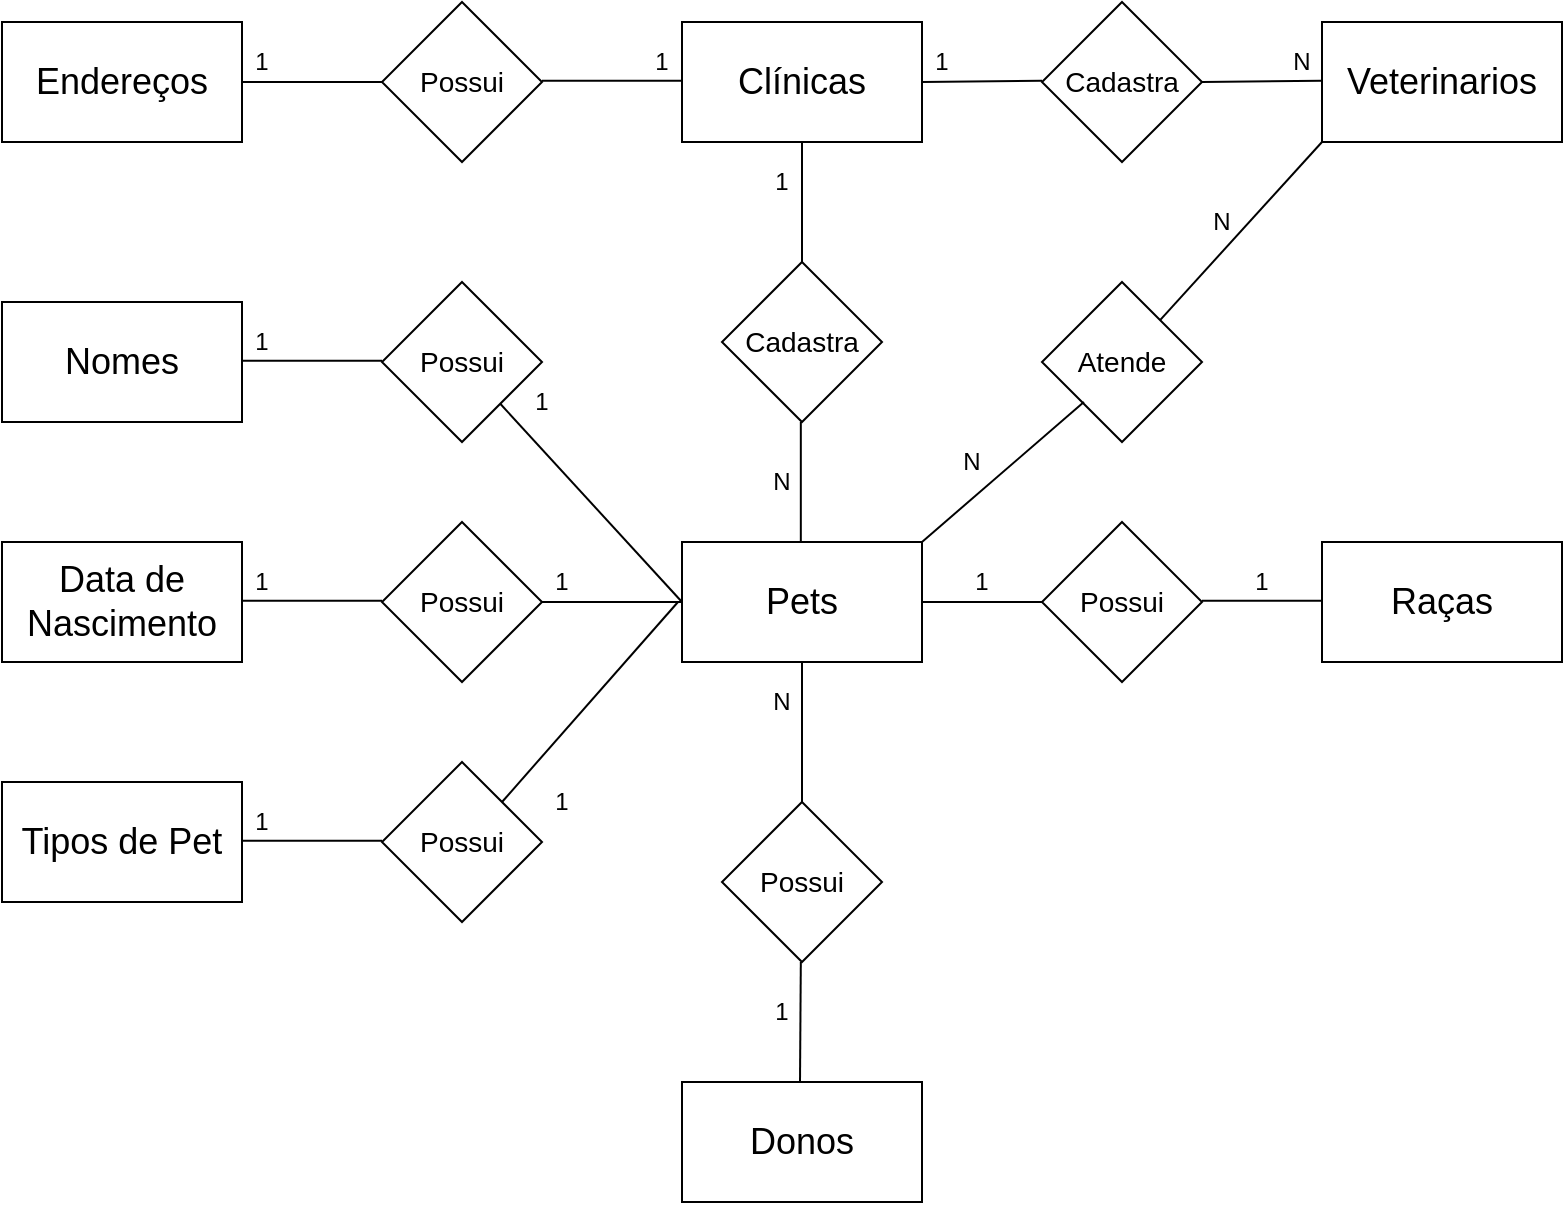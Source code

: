 <mxfile version="14.4.2" type="onedrive"><diagram id="TQXVSE9QMZnhB0lhOWLf" name="Page-1"><mxGraphModel dx="1108" dy="482" grid="1" gridSize="10" guides="1" tooltips="1" connect="1" arrows="1" fold="1" page="1" pageScale="1" pageWidth="827" pageHeight="1169" math="0" shadow="0"><root><mxCell id="0"/><mxCell id="1" parent="0"/><mxCell id="WzANFAvKEkFv9Wj-OllD-1" value="&lt;font style=&quot;font-size: 18px&quot;&gt;Endereços&lt;/font&gt;" style="rounded=0;whiteSpace=wrap;html=1;" vertex="1" parent="1"><mxGeometry x="40" y="80" width="120" height="60" as="geometry"/></mxCell><mxCell id="WzANFAvKEkFv9Wj-OllD-2" value="&lt;font style=&quot;font-size: 18px&quot;&gt;Nomes&lt;/font&gt;" style="rounded=0;whiteSpace=wrap;html=1;" vertex="1" parent="1"><mxGeometry x="40" y="220" width="120" height="60" as="geometry"/></mxCell><mxCell id="WzANFAvKEkFv9Wj-OllD-3" value="&lt;font style=&quot;font-size: 18px&quot;&gt;Data de Nascimento&lt;/font&gt;" style="rounded=0;whiteSpace=wrap;html=1;" vertex="1" parent="1"><mxGeometry x="40" y="340" width="120" height="60" as="geometry"/></mxCell><mxCell id="WzANFAvKEkFv9Wj-OllD-4" value="&lt;font style=&quot;font-size: 18px&quot;&gt;Tipos de Pet&lt;/font&gt;" style="rounded=0;whiteSpace=wrap;html=1;" vertex="1" parent="1"><mxGeometry x="40" y="460" width="120" height="60" as="geometry"/></mxCell><mxCell id="WzANFAvKEkFv9Wj-OllD-5" value="&lt;font style=&quot;font-size: 14px&quot;&gt;Possui&lt;/font&gt;" style="rhombus;whiteSpace=wrap;html=1;" vertex="1" parent="1"><mxGeometry x="400" y="470" width="80" height="80" as="geometry"/></mxCell><mxCell id="WzANFAvKEkFv9Wj-OllD-7" value="&lt;font style=&quot;font-size: 14px&quot;&gt;Possui&lt;/font&gt;" style="rhombus;whiteSpace=wrap;html=1;" vertex="1" parent="1"><mxGeometry x="230" y="450" width="80" height="80" as="geometry"/></mxCell><mxCell id="WzANFAvKEkFv9Wj-OllD-8" value="&lt;font style=&quot;font-size: 14px&quot;&gt;Possui&lt;/font&gt;" style="rhombus;whiteSpace=wrap;html=1;" vertex="1" parent="1"><mxGeometry x="230" y="330" width="80" height="80" as="geometry"/></mxCell><mxCell id="WzANFAvKEkFv9Wj-OllD-9" value="&lt;font style=&quot;font-size: 14px&quot;&gt;Possui&lt;/font&gt;" style="rhombus;whiteSpace=wrap;html=1;" vertex="1" parent="1"><mxGeometry x="230" y="210" width="80" height="80" as="geometry"/></mxCell><mxCell id="WzANFAvKEkFv9Wj-OllD-10" value="&lt;font style=&quot;font-size: 14px&quot;&gt;Possui&lt;/font&gt;" style="rhombus;whiteSpace=wrap;html=1;" vertex="1" parent="1"><mxGeometry x="230" y="70" width="80" height="80" as="geometry"/></mxCell><mxCell id="WzANFAvKEkFv9Wj-OllD-12" value="&lt;font style=&quot;font-size: 18px&quot;&gt;Clínicas&lt;/font&gt;" style="rounded=0;whiteSpace=wrap;html=1;" vertex="1" parent="1"><mxGeometry x="380" y="80" width="120" height="60" as="geometry"/></mxCell><mxCell id="WzANFAvKEkFv9Wj-OllD-13" value="&lt;font style=&quot;font-size: 18px&quot;&gt;Pets&lt;/font&gt;" style="rounded=0;whiteSpace=wrap;html=1;" vertex="1" parent="1"><mxGeometry x="380" y="340" width="120" height="60" as="geometry"/></mxCell><mxCell id="WzANFAvKEkFv9Wj-OllD-16" value="&lt;font style=&quot;font-size: 14px&quot;&gt;Cadastra&lt;/font&gt;" style="rhombus;whiteSpace=wrap;html=1;" vertex="1" parent="1"><mxGeometry x="400" y="200" width="80" height="80" as="geometry"/></mxCell><mxCell id="WzANFAvKEkFv9Wj-OllD-17" value="&lt;font style=&quot;font-size: 14px&quot;&gt;Cadastra&lt;/font&gt;" style="rhombus;whiteSpace=wrap;html=1;" vertex="1" parent="1"><mxGeometry x="560" y="70" width="80" height="80" as="geometry"/></mxCell><mxCell id="WzANFAvKEkFv9Wj-OllD-18" value="&lt;font style=&quot;font-size: 18px&quot;&gt;Veterinarios&lt;/font&gt;" style="rounded=0;whiteSpace=wrap;html=1;" vertex="1" parent="1"><mxGeometry x="700" y="80" width="120" height="60" as="geometry"/></mxCell><mxCell id="WzANFAvKEkFv9Wj-OllD-19" value="&lt;font style=&quot;font-size: 14px&quot;&gt;Possui&lt;/font&gt;" style="rhombus;whiteSpace=wrap;html=1;" vertex="1" parent="1"><mxGeometry x="560" y="330" width="80" height="80" as="geometry"/></mxCell><mxCell id="WzANFAvKEkFv9Wj-OllD-20" value="&lt;font style=&quot;font-size: 18px&quot;&gt;Raças&lt;/font&gt;" style="rounded=0;whiteSpace=wrap;html=1;" vertex="1" parent="1"><mxGeometry x="700" y="340" width="120" height="60" as="geometry"/></mxCell><mxCell id="WzANFAvKEkFv9Wj-OllD-21" value="&lt;font style=&quot;font-size: 14px&quot;&gt;Atende&lt;/font&gt;" style="rhombus;whiteSpace=wrap;html=1;" vertex="1" parent="1"><mxGeometry x="560" y="210" width="80" height="80" as="geometry"/></mxCell><mxCell id="WzANFAvKEkFv9Wj-OllD-23" value="&lt;font style=&quot;font-size: 18px&quot;&gt;Donos&lt;/font&gt;" style="rounded=0;whiteSpace=wrap;html=1;" vertex="1" parent="1"><mxGeometry x="380" y="610" width="120" height="60" as="geometry"/></mxCell><mxCell id="WzANFAvKEkFv9Wj-OllD-24" value="" style="endArrow=none;html=1;entryX=0.5;entryY=1;entryDx=0;entryDy=0;exitX=0.5;exitY=0;exitDx=0;exitDy=0;" edge="1" parent="1" source="WzANFAvKEkFv9Wj-OllD-5" target="WzANFAvKEkFv9Wj-OllD-13"><mxGeometry width="50" height="50" relative="1" as="geometry"><mxPoint x="380" y="470" as="sourcePoint"/><mxPoint x="430" y="420" as="targetPoint"/></mxGeometry></mxCell><mxCell id="WzANFAvKEkFv9Wj-OllD-25" value="" style="endArrow=none;html=1;entryX=0.5;entryY=1;entryDx=0;entryDy=0;" edge="1" parent="1"><mxGeometry width="50" height="50" relative="1" as="geometry"><mxPoint x="439" y="610" as="sourcePoint"/><mxPoint x="439.41" y="550" as="targetPoint"/></mxGeometry></mxCell><mxCell id="WzANFAvKEkFv9Wj-OllD-26" value="" style="endArrow=none;html=1;" edge="1" parent="1" source="WzANFAvKEkFv9Wj-OllD-8"><mxGeometry width="50" height="50" relative="1" as="geometry"><mxPoint x="330" y="420" as="sourcePoint"/><mxPoint x="380" y="370" as="targetPoint"/></mxGeometry></mxCell><mxCell id="WzANFAvKEkFv9Wj-OllD-27" value="" style="endArrow=none;html=1;" edge="1" parent="1"><mxGeometry width="50" height="50" relative="1" as="geometry"><mxPoint x="160.0" y="369.41" as="sourcePoint"/><mxPoint x="230.0" y="369.41" as="targetPoint"/></mxGeometry></mxCell><mxCell id="WzANFAvKEkFv9Wj-OllD-28" value="" style="endArrow=none;html=1;" edge="1" parent="1"><mxGeometry width="50" height="50" relative="1" as="geometry"><mxPoint x="160.0" y="249.41" as="sourcePoint"/><mxPoint x="230.0" y="249.41" as="targetPoint"/></mxGeometry></mxCell><mxCell id="WzANFAvKEkFv9Wj-OllD-29" value="" style="endArrow=none;html=1;" edge="1" parent="1"><mxGeometry width="50" height="50" relative="1" as="geometry"><mxPoint x="160.0" y="489.41" as="sourcePoint"/><mxPoint x="230.0" y="489.41" as="targetPoint"/></mxGeometry></mxCell><mxCell id="WzANFAvKEkFv9Wj-OllD-30" value="" style="endArrow=none;html=1;" edge="1" parent="1" source="WzANFAvKEkFv9Wj-OllD-9"><mxGeometry width="50" height="50" relative="1" as="geometry"><mxPoint x="310.0" y="249.41" as="sourcePoint"/><mxPoint x="380" y="370" as="targetPoint"/></mxGeometry></mxCell><mxCell id="WzANFAvKEkFv9Wj-OllD-31" value="" style="endArrow=none;html=1;" edge="1" parent="1"><mxGeometry width="50" height="50" relative="1" as="geometry"><mxPoint x="378" y="370" as="sourcePoint"/><mxPoint x="290" y="470" as="targetPoint"/></mxGeometry></mxCell><mxCell id="WzANFAvKEkFv9Wj-OllD-32" value="" style="endArrow=none;html=1;exitX=0.25;exitY=1;exitDx=0;exitDy=0;" edge="1" parent="1" source="WzANFAvKEkFv9Wj-OllD-45"><mxGeometry width="50" height="50" relative="1" as="geometry"><mxPoint x="180" y="160" as="sourcePoint"/><mxPoint x="230" y="110" as="targetPoint"/></mxGeometry></mxCell><mxCell id="WzANFAvKEkFv9Wj-OllD-33" value="" style="endArrow=none;html=1;exitX=1;exitY=0.5;exitDx=0;exitDy=0;" edge="1" parent="1" source="WzANFAvKEkFv9Wj-OllD-12"><mxGeometry width="50" height="50" relative="1" as="geometry"><mxPoint x="510" y="120" as="sourcePoint"/><mxPoint x="560.0" y="109.41" as="targetPoint"/></mxGeometry></mxCell><mxCell id="WzANFAvKEkFv9Wj-OllD-34" value="" style="endArrow=none;html=1;exitX=1;exitY=0.5;exitDx=0;exitDy=0;" edge="1" parent="1"><mxGeometry width="50" height="50" relative="1" as="geometry"><mxPoint x="310.0" y="109.41" as="sourcePoint"/><mxPoint x="380.0" y="109.41" as="targetPoint"/></mxGeometry></mxCell><mxCell id="WzANFAvKEkFv9Wj-OllD-35" value="" style="endArrow=none;html=1;exitX=1;exitY=0.5;exitDx=0;exitDy=0;" edge="1" parent="1"><mxGeometry width="50" height="50" relative="1" as="geometry"><mxPoint x="640" y="110.0" as="sourcePoint"/><mxPoint x="700" y="109.41" as="targetPoint"/></mxGeometry></mxCell><mxCell id="WzANFAvKEkFv9Wj-OllD-36" value="" style="endArrow=none;html=1;entryX=0.5;entryY=1;entryDx=0;entryDy=0;exitX=0.5;exitY=0;exitDx=0;exitDy=0;" edge="1" parent="1" source="WzANFAvKEkFv9Wj-OllD-16" target="WzANFAvKEkFv9Wj-OllD-12"><mxGeometry width="50" height="50" relative="1" as="geometry"><mxPoint x="410" y="320" as="sourcePoint"/><mxPoint x="460" y="270" as="targetPoint"/></mxGeometry></mxCell><mxCell id="WzANFAvKEkFv9Wj-OllD-37" value="" style="endArrow=none;html=1;entryX=0.5;entryY=1;entryDx=0;entryDy=0;exitX=0.5;exitY=0;exitDx=0;exitDy=0;" edge="1" parent="1"><mxGeometry width="50" height="50" relative="1" as="geometry"><mxPoint x="439.41" y="340.0" as="sourcePoint"/><mxPoint x="439.41" y="280.0" as="targetPoint"/></mxGeometry></mxCell><mxCell id="WzANFAvKEkFv9Wj-OllD-38" value="" style="endArrow=none;html=1;exitX=1;exitY=0.5;exitDx=0;exitDy=0;" edge="1" parent="1" source="WzANFAvKEkFv9Wj-OllD-13"><mxGeometry width="50" height="50" relative="1" as="geometry"><mxPoint x="510" y="420" as="sourcePoint"/><mxPoint x="560" y="370" as="targetPoint"/></mxGeometry></mxCell><mxCell id="WzANFAvKEkFv9Wj-OllD-39" value="" style="endArrow=none;html=1;exitX=1;exitY=0.5;exitDx=0;exitDy=0;" edge="1" parent="1"><mxGeometry width="50" height="50" relative="1" as="geometry"><mxPoint x="640" y="369.41" as="sourcePoint"/><mxPoint x="700" y="369.41" as="targetPoint"/></mxGeometry></mxCell><mxCell id="WzANFAvKEkFv9Wj-OllD-40" value="" style="endArrow=none;html=1;" edge="1" parent="1" source="WzANFAvKEkFv9Wj-OllD-21"><mxGeometry width="50" height="50" relative="1" as="geometry"><mxPoint x="650" y="190" as="sourcePoint"/><mxPoint x="700" y="140" as="targetPoint"/></mxGeometry></mxCell><mxCell id="WzANFAvKEkFv9Wj-OllD-41" value="" style="endArrow=none;html=1;exitX=1;exitY=0;exitDx=0;exitDy=0;" edge="1" parent="1" source="WzANFAvKEkFv9Wj-OllD-13"><mxGeometry width="50" height="50" relative="1" as="geometry"><mxPoint x="499.998" y="359.048" as="sourcePoint"/><mxPoint x="580.95" y="270.0" as="targetPoint"/></mxGeometry></mxCell><mxCell id="WzANFAvKEkFv9Wj-OllD-48" value="1" style="text;html=1;strokeColor=none;fillColor=none;align=center;verticalAlign=middle;whiteSpace=wrap;rounded=0;" vertex="1" parent="1"><mxGeometry x="350" y="90" width="40" height="20" as="geometry"/></mxCell><mxCell id="WzANFAvKEkFv9Wj-OllD-49" value="1" style="text;html=1;strokeColor=none;fillColor=none;align=center;verticalAlign=middle;whiteSpace=wrap;rounded=0;" vertex="1" parent="1"><mxGeometry x="150" y="230" width="40" height="20" as="geometry"/></mxCell><mxCell id="WzANFAvKEkFv9Wj-OllD-45" value="1" style="text;html=1;strokeColor=none;fillColor=none;align=center;verticalAlign=middle;whiteSpace=wrap;rounded=0;" vertex="1" parent="1"><mxGeometry x="150" y="90" width="40" height="20" as="geometry"/></mxCell><mxCell id="WzANFAvKEkFv9Wj-OllD-54" value="" style="endArrow=none;html=1;exitX=1;exitY=0.5;exitDx=0;exitDy=0;" edge="1" parent="1" source="WzANFAvKEkFv9Wj-OllD-1" target="WzANFAvKEkFv9Wj-OllD-45"><mxGeometry width="50" height="50" relative="1" as="geometry"><mxPoint x="160" y="110" as="sourcePoint"/><mxPoint x="230" y="110" as="targetPoint"/></mxGeometry></mxCell><mxCell id="WzANFAvKEkFv9Wj-OllD-55" value="1" style="text;html=1;strokeColor=none;fillColor=none;align=center;verticalAlign=middle;whiteSpace=wrap;rounded=0;" vertex="1" parent="1"><mxGeometry x="150" y="470" width="40" height="20" as="geometry"/></mxCell><mxCell id="WzANFAvKEkFv9Wj-OllD-56" value="1" style="text;html=1;strokeColor=none;fillColor=none;align=center;verticalAlign=middle;whiteSpace=wrap;rounded=0;" vertex="1" parent="1"><mxGeometry x="150" y="350" width="40" height="20" as="geometry"/></mxCell><mxCell id="WzANFAvKEkFv9Wj-OllD-57" value="1" style="text;html=1;strokeColor=none;fillColor=none;align=center;verticalAlign=middle;whiteSpace=wrap;rounded=0;" vertex="1" parent="1"><mxGeometry x="300" y="350" width="40" height="20" as="geometry"/></mxCell><mxCell id="WzANFAvKEkFv9Wj-OllD-58" value="1" style="text;html=1;strokeColor=none;fillColor=none;align=center;verticalAlign=middle;whiteSpace=wrap;rounded=0;" vertex="1" parent="1"><mxGeometry x="290" y="260" width="40" height="20" as="geometry"/></mxCell><mxCell id="WzANFAvKEkFv9Wj-OllD-59" value="1" style="text;html=1;strokeColor=none;fillColor=none;align=center;verticalAlign=middle;whiteSpace=wrap;rounded=0;" vertex="1" parent="1"><mxGeometry x="410" y="150" width="40" height="20" as="geometry"/></mxCell><mxCell id="WzANFAvKEkFv9Wj-OllD-60" value="1" style="text;html=1;strokeColor=none;fillColor=none;align=center;verticalAlign=middle;whiteSpace=wrap;rounded=0;" vertex="1" parent="1"><mxGeometry x="300" y="460" width="40" height="20" as="geometry"/></mxCell><mxCell id="WzANFAvKEkFv9Wj-OllD-61" value="1" style="text;html=1;strokeColor=none;fillColor=none;align=center;verticalAlign=middle;whiteSpace=wrap;rounded=0;" vertex="1" parent="1"><mxGeometry x="410" y="565" width="40" height="20" as="geometry"/></mxCell><mxCell id="WzANFAvKEkFv9Wj-OllD-62" value="N" style="text;html=1;strokeColor=none;fillColor=none;align=center;verticalAlign=middle;whiteSpace=wrap;rounded=0;" vertex="1" parent="1"><mxGeometry x="410" y="410" width="40" height="20" as="geometry"/></mxCell><mxCell id="WzANFAvKEkFv9Wj-OllD-63" value="N" style="text;html=1;strokeColor=none;fillColor=none;align=center;verticalAlign=middle;whiteSpace=wrap;rounded=0;" vertex="1" parent="1"><mxGeometry x="500" y="290" width="50" height="20" as="geometry"/></mxCell><mxCell id="WzANFAvKEkFv9Wj-OllD-64" value="N" style="text;html=1;strokeColor=none;fillColor=none;align=center;verticalAlign=middle;whiteSpace=wrap;rounded=0;" vertex="1" parent="1"><mxGeometry x="630" y="170" width="40" height="20" as="geometry"/></mxCell><mxCell id="WzANFAvKEkFv9Wj-OllD-65" value="N" style="text;html=1;strokeColor=none;fillColor=none;align=center;verticalAlign=middle;whiteSpace=wrap;rounded=0;" vertex="1" parent="1"><mxGeometry x="670" y="90" width="40" height="20" as="geometry"/></mxCell><mxCell id="WzANFAvKEkFv9Wj-OllD-66" value="N" style="text;html=1;strokeColor=none;fillColor=none;align=center;verticalAlign=middle;whiteSpace=wrap;rounded=0;" vertex="1" parent="1"><mxGeometry x="410" y="300" width="40" height="20" as="geometry"/></mxCell><mxCell id="WzANFAvKEkFv9Wj-OllD-68" value="1" style="text;html=1;strokeColor=none;fillColor=none;align=center;verticalAlign=middle;whiteSpace=wrap;rounded=0;" vertex="1" parent="1"><mxGeometry x="650" y="350" width="40" height="20" as="geometry"/></mxCell><mxCell id="WzANFAvKEkFv9Wj-OllD-69" value="1" style="text;html=1;strokeColor=none;fillColor=none;align=center;verticalAlign=middle;whiteSpace=wrap;rounded=0;" vertex="1" parent="1"><mxGeometry x="510" y="350" width="40" height="20" as="geometry"/></mxCell><mxCell id="WzANFAvKEkFv9Wj-OllD-70" value="1" style="text;html=1;strokeColor=none;fillColor=none;align=center;verticalAlign=middle;whiteSpace=wrap;rounded=0;" vertex="1" parent="1"><mxGeometry x="490" y="90" width="40" height="20" as="geometry"/></mxCell></root></mxGraphModel></diagram></mxfile>